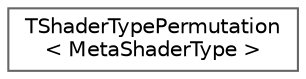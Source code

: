 digraph "Graphical Class Hierarchy"
{
 // INTERACTIVE_SVG=YES
 // LATEX_PDF_SIZE
  bgcolor="transparent";
  edge [fontname=Helvetica,fontsize=10,labelfontname=Helvetica,labelfontsize=10];
  node [fontname=Helvetica,fontsize=10,shape=box,height=0.2,width=0.4];
  rankdir="LR";
  Node0 [id="Node000000",label="TShaderTypePermutation\l\< MetaShaderType \>",height=0.2,width=0.4,color="grey40", fillcolor="white", style="filled",URL="$dc/df2/structTShaderTypePermutation.html",tooltip="Define a shader permutation uniquely according to its type, and permutation id."];
}
